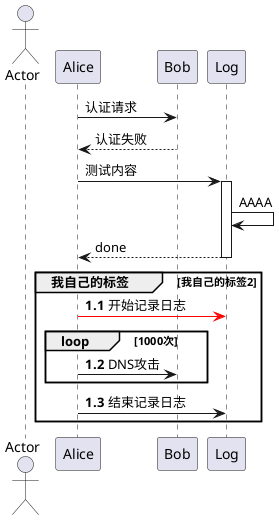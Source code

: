 @startuml
actor Actor
Alice -> Bob: 认证请求
return 认证失败
Alice -> Log ++ : 测试内容
Log -> Log : AAAA
return done
autonumber 1.1
group 我自己的标签 [我自己的标签2]
    Alice -[#red]> Log : 开始记录日志
    loop 1000次
        Alice -> Bob: DNS攻击
    end
    Alice -> Log : 结束记录日志
end
@enduml
